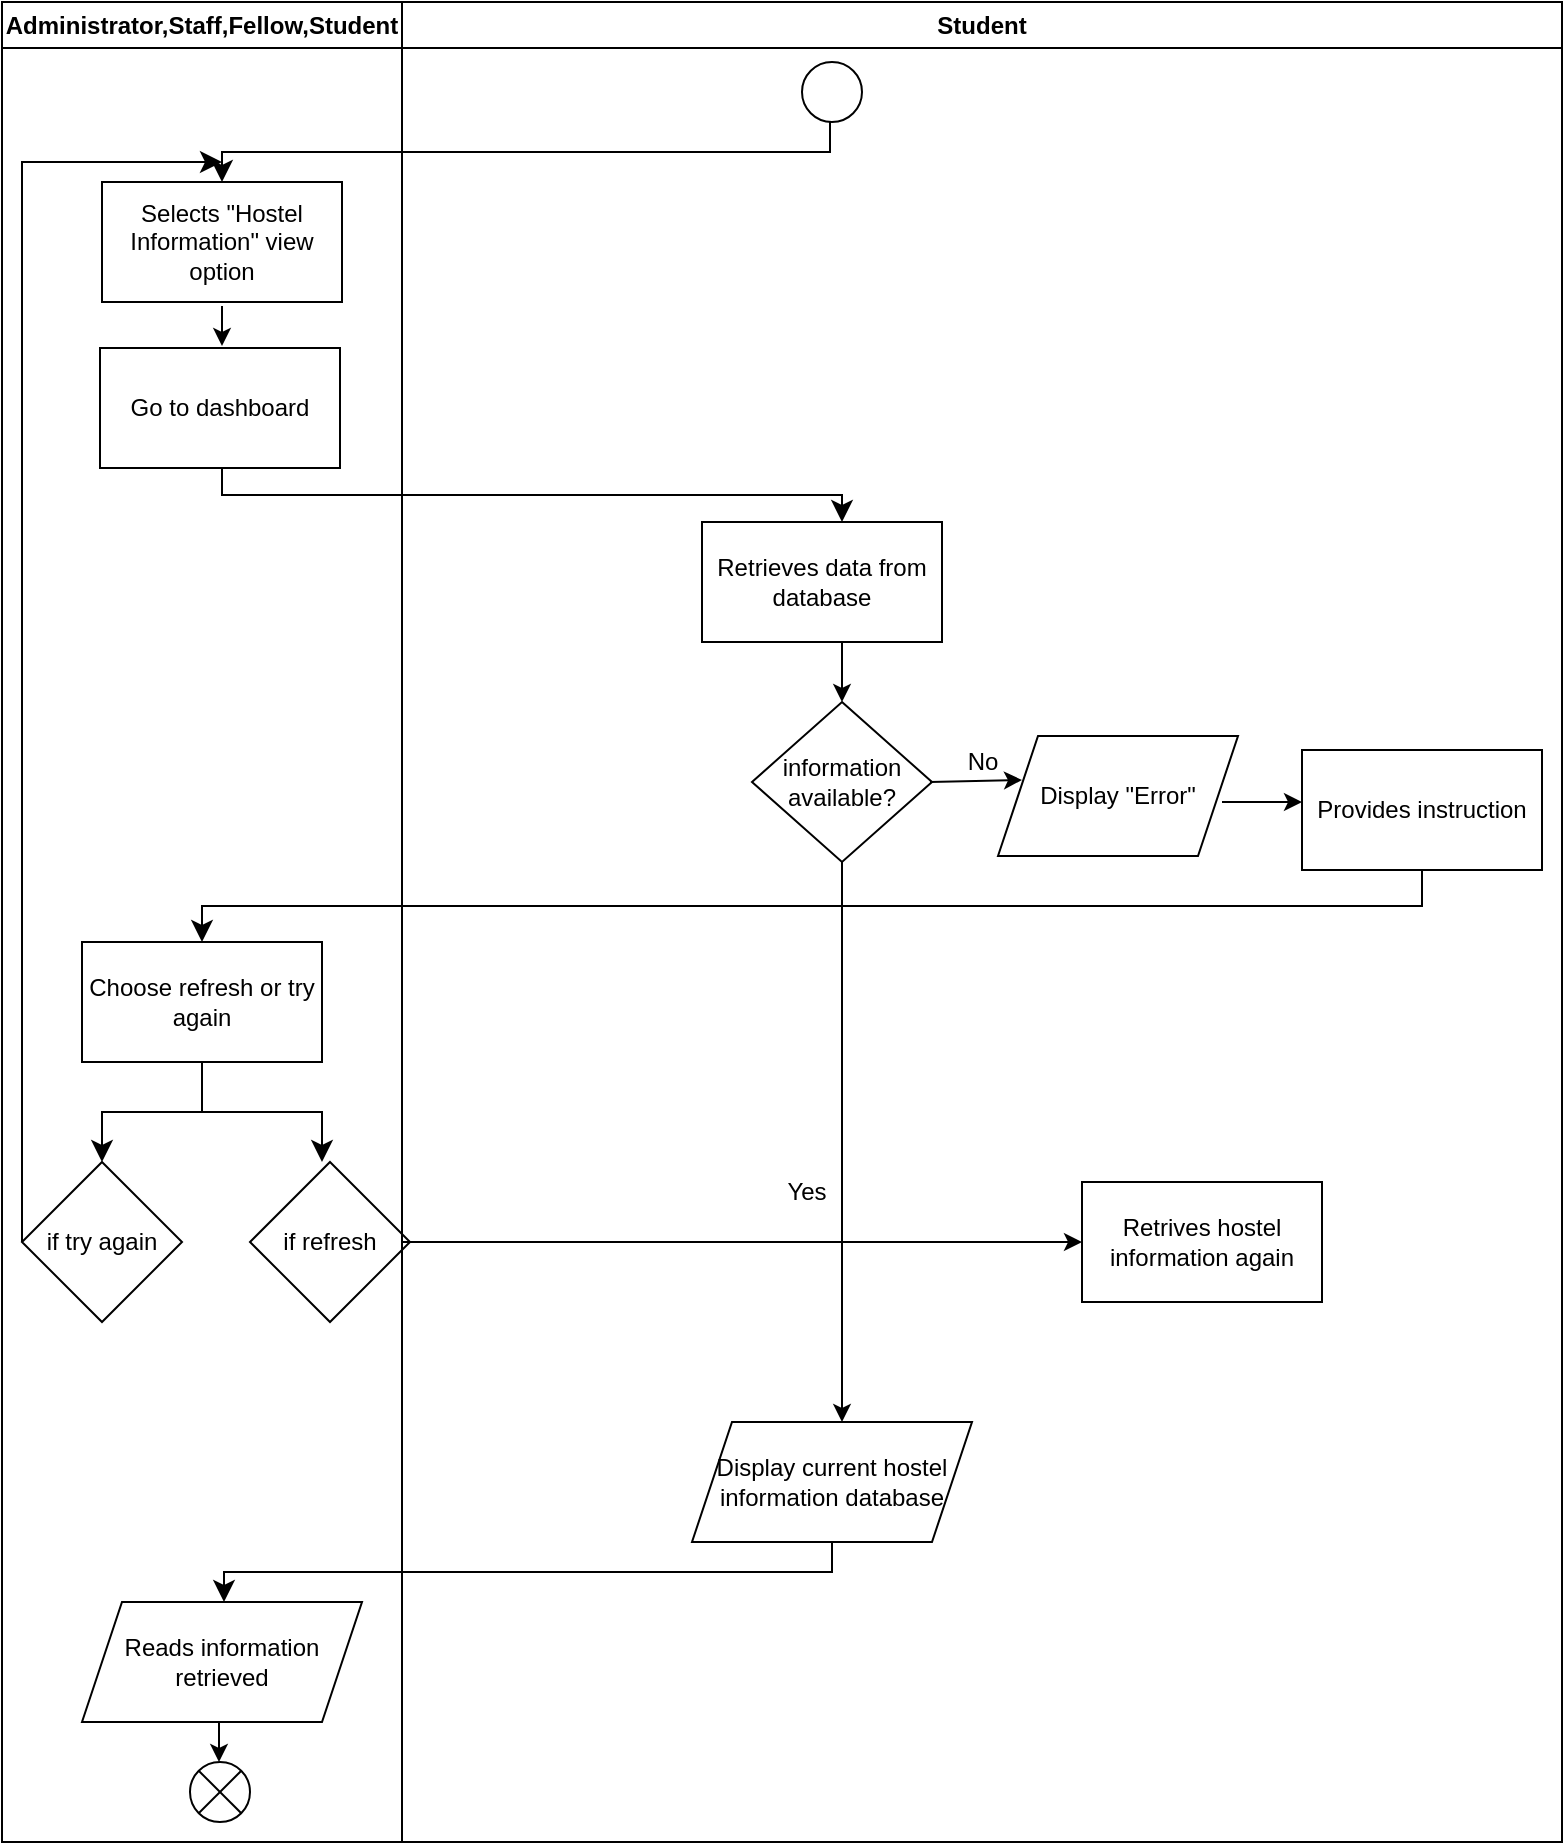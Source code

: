 <mxfile>
    <diagram id="DD2y7W7sfLUOND1cSot5" name="Page-1">
        <mxGraphModel dx="457" dy="725" grid="1" gridSize="10" guides="1" tooltips="1" connect="1" arrows="1" fold="1" page="1" pageScale="1" pageWidth="850" pageHeight="1100" math="0" shadow="0">
            <root>
                <mxCell id="0"/>
                <mxCell id="1" parent="0"/>
                <mxCell id="2" value="" style="ellipse;" vertex="1" parent="1">
                    <mxGeometry x="410" y="50" width="30" height="30" as="geometry"/>
                </mxCell>
                <mxCell id="3" value="" style="edgeStyle=elbowEdgeStyle;elbow=vertical;endArrow=classic;html=1;curved=0;rounded=0;endSize=8;startSize=8;" edge="1" parent="1">
                    <mxGeometry width="50" height="50" relative="1" as="geometry">
                        <mxPoint x="424" y="80" as="sourcePoint"/>
                        <mxPoint x="120" y="110" as="targetPoint"/>
                    </mxGeometry>
                </mxCell>
                <mxCell id="4" value="Selects &quot;Hostel Information&quot; view option" style="rounded=0;whiteSpace=wrap;html=1;" vertex="1" parent="1">
                    <mxGeometry x="60" y="110" width="120" height="60" as="geometry"/>
                </mxCell>
                <mxCell id="5" value="" style="endArrow=classic;html=1;" edge="1" parent="1">
                    <mxGeometry width="50" height="50" relative="1" as="geometry">
                        <mxPoint x="120" y="172" as="sourcePoint"/>
                        <mxPoint x="120" y="192" as="targetPoint"/>
                    </mxGeometry>
                </mxCell>
                <mxCell id="6" value="Go to dashboard" style="rounded=0;whiteSpace=wrap;html=1;" vertex="1" parent="1">
                    <mxGeometry x="59" y="193" width="120" height="60" as="geometry"/>
                </mxCell>
                <mxCell id="7" value="" style="edgeStyle=elbowEdgeStyle;elbow=vertical;endArrow=classic;html=1;curved=0;rounded=0;endSize=8;startSize=8;" edge="1" parent="1">
                    <mxGeometry width="50" height="50" relative="1" as="geometry">
                        <mxPoint x="120" y="253" as="sourcePoint"/>
                        <mxPoint x="430" y="280" as="targetPoint"/>
                    </mxGeometry>
                </mxCell>
                <mxCell id="8" value="Retrieves data from database" style="rounded=0;whiteSpace=wrap;html=1;" vertex="1" parent="1">
                    <mxGeometry x="360" y="280" width="120" height="60" as="geometry"/>
                </mxCell>
                <mxCell id="9" value="" style="endArrow=classic;html=1;" edge="1" parent="1">
                    <mxGeometry width="50" height="50" relative="1" as="geometry">
                        <mxPoint x="430" y="340" as="sourcePoint"/>
                        <mxPoint x="430" y="370" as="targetPoint"/>
                    </mxGeometry>
                </mxCell>
                <mxCell id="10" value="information available?" style="rhombus;whiteSpace=wrap;html=1;" vertex="1" parent="1">
                    <mxGeometry x="385" y="370" width="90" height="80" as="geometry"/>
                </mxCell>
                <mxCell id="11" value="" style="endArrow=classic;html=1;" edge="1" parent="1" source="10">
                    <mxGeometry width="50" height="50" relative="1" as="geometry">
                        <mxPoint x="430" y="460" as="sourcePoint"/>
                        <mxPoint x="430" y="730" as="targetPoint"/>
                    </mxGeometry>
                </mxCell>
                <mxCell id="12" value="Yes" style="text;html=1;align=center;verticalAlign=middle;resizable=0;points=[];autosize=1;strokeColor=none;fillColor=none;" vertex="1" parent="1">
                    <mxGeometry x="392" y="600" width="40" height="30" as="geometry"/>
                </mxCell>
                <mxCell id="13" value="Display current hostel information database" style="shape=parallelogram;perimeter=parallelogramPerimeter;whiteSpace=wrap;html=1;fixedSize=1;" vertex="1" parent="1">
                    <mxGeometry x="355" y="730" width="140" height="60" as="geometry"/>
                </mxCell>
                <mxCell id="14" value="" style="edgeStyle=elbowEdgeStyle;elbow=vertical;endArrow=classic;html=1;curved=0;rounded=0;endSize=8;startSize=8;" edge="1" parent="1">
                    <mxGeometry width="50" height="50" relative="1" as="geometry">
                        <mxPoint x="425" y="790" as="sourcePoint"/>
                        <mxPoint x="121" y="820" as="targetPoint"/>
                    </mxGeometry>
                </mxCell>
                <mxCell id="15" value="Reads information retrieved" style="shape=parallelogram;perimeter=parallelogramPerimeter;whiteSpace=wrap;html=1;fixedSize=1;" vertex="1" parent="1">
                    <mxGeometry x="50" y="820" width="140" height="60" as="geometry"/>
                </mxCell>
                <mxCell id="16" value="" style="endArrow=classic;html=1;" edge="1" parent="1">
                    <mxGeometry width="50" height="50" relative="1" as="geometry">
                        <mxPoint x="118.5" y="880" as="sourcePoint"/>
                        <mxPoint x="118.5" y="900" as="targetPoint"/>
                    </mxGeometry>
                </mxCell>
                <mxCell id="17" value="" style="shape=sumEllipse;perimeter=ellipsePerimeter;whiteSpace=wrap;html=1;backgroundOutline=1;" vertex="1" parent="1">
                    <mxGeometry x="104" y="900" width="30" height="30" as="geometry"/>
                </mxCell>
                <mxCell id="18" value="" style="endArrow=classic;html=1;" edge="1" parent="1">
                    <mxGeometry width="50" height="50" relative="1" as="geometry">
                        <mxPoint x="474" y="410" as="sourcePoint"/>
                        <mxPoint x="520" y="409" as="targetPoint"/>
                    </mxGeometry>
                </mxCell>
                <mxCell id="19" value="Display &quot;Error&quot;" style="shape=parallelogram;perimeter=parallelogramPerimeter;whiteSpace=wrap;html=1;fixedSize=1;" vertex="1" parent="1">
                    <mxGeometry x="508" y="387" width="120" height="60" as="geometry"/>
                </mxCell>
                <mxCell id="21" value="" style="endArrow=classic;html=1;" edge="1" parent="1">
                    <mxGeometry width="50" height="50" relative="1" as="geometry">
                        <mxPoint x="620" y="420" as="sourcePoint"/>
                        <mxPoint x="660" y="420" as="targetPoint"/>
                    </mxGeometry>
                </mxCell>
                <mxCell id="22" value="Provides instruction" style="rounded=0;whiteSpace=wrap;html=1;" vertex="1" parent="1">
                    <mxGeometry x="660" y="394" width="120" height="60" as="geometry"/>
                </mxCell>
                <mxCell id="25" value="" style="edgeStyle=elbowEdgeStyle;elbow=vertical;endArrow=classic;html=1;curved=0;rounded=0;endSize=8;startSize=8;" edge="1" parent="1">
                    <mxGeometry width="50" height="50" relative="1" as="geometry">
                        <mxPoint x="720" y="454" as="sourcePoint"/>
                        <mxPoint x="110" y="490" as="targetPoint"/>
                    </mxGeometry>
                </mxCell>
                <mxCell id="26" value="No" style="text;html=1;align=center;verticalAlign=middle;resizable=0;points=[];autosize=1;strokeColor=none;fillColor=none;" vertex="1" parent="1">
                    <mxGeometry x="480" y="385" width="40" height="30" as="geometry"/>
                </mxCell>
                <mxCell id="27" value="Choose refresh or try again" style="rounded=0;whiteSpace=wrap;html=1;" vertex="1" parent="1">
                    <mxGeometry x="50" y="490" width="120" height="60" as="geometry"/>
                </mxCell>
                <mxCell id="28" value="" style="edgeStyle=elbowEdgeStyle;elbow=vertical;endArrow=classic;html=1;curved=0;rounded=0;endSize=8;startSize=8;" edge="1" parent="1">
                    <mxGeometry width="50" height="50" relative="1" as="geometry">
                        <mxPoint x="110" y="550" as="sourcePoint"/>
                        <mxPoint x="60" y="600" as="targetPoint"/>
                    </mxGeometry>
                </mxCell>
                <mxCell id="29" value="" style="edgeStyle=elbowEdgeStyle;elbow=vertical;endArrow=classic;html=1;curved=0;rounded=0;endSize=8;startSize=8;" edge="1" parent="1">
                    <mxGeometry width="50" height="50" relative="1" as="geometry">
                        <mxPoint x="110" y="550" as="sourcePoint"/>
                        <mxPoint x="170" y="600" as="targetPoint"/>
                    </mxGeometry>
                </mxCell>
                <mxCell id="30" value="if refresh" style="rhombus;whiteSpace=wrap;html=1;" vertex="1" parent="1">
                    <mxGeometry x="134" y="600" width="80" height="80" as="geometry"/>
                </mxCell>
                <mxCell id="31" value="" style="endArrow=classic;html=1;" edge="1" parent="1">
                    <mxGeometry width="50" height="50" relative="1" as="geometry">
                        <mxPoint x="210" y="640" as="sourcePoint"/>
                        <mxPoint x="550" y="640" as="targetPoint"/>
                    </mxGeometry>
                </mxCell>
                <mxCell id="32" value="Retrives hostel information again" style="rounded=0;whiteSpace=wrap;html=1;" vertex="1" parent="1">
                    <mxGeometry x="550" y="610" width="120" height="60" as="geometry"/>
                </mxCell>
                <mxCell id="33" value="if try again" style="rhombus;whiteSpace=wrap;html=1;" vertex="1" parent="1">
                    <mxGeometry x="20" y="600" width="80" height="80" as="geometry"/>
                </mxCell>
                <mxCell id="34" value="" style="edgeStyle=elbowEdgeStyle;elbow=vertical;endArrow=classic;html=1;curved=0;rounded=0;endSize=8;startSize=8;" edge="1" parent="1">
                    <mxGeometry width="50" height="50" relative="1" as="geometry">
                        <mxPoint x="20" y="640" as="sourcePoint"/>
                        <mxPoint x="120" y="100" as="targetPoint"/>
                        <Array as="points">
                            <mxPoint x="-30" y="100"/>
                        </Array>
                    </mxGeometry>
                </mxCell>
                <mxCell id="35" value="Administrator,Staff,Fellow,Student" style="swimlane;whiteSpace=wrap;html=1;startSize=23;" vertex="1" parent="1">
                    <mxGeometry x="10" y="20" width="200" height="920" as="geometry"/>
                </mxCell>
                <mxCell id="36" value="Student" style="swimlane;whiteSpace=wrap;html=1;" vertex="1" parent="1">
                    <mxGeometry x="210" y="20" width="580" height="920" as="geometry"/>
                </mxCell>
            </root>
        </mxGraphModel>
    </diagram>
</mxfile>